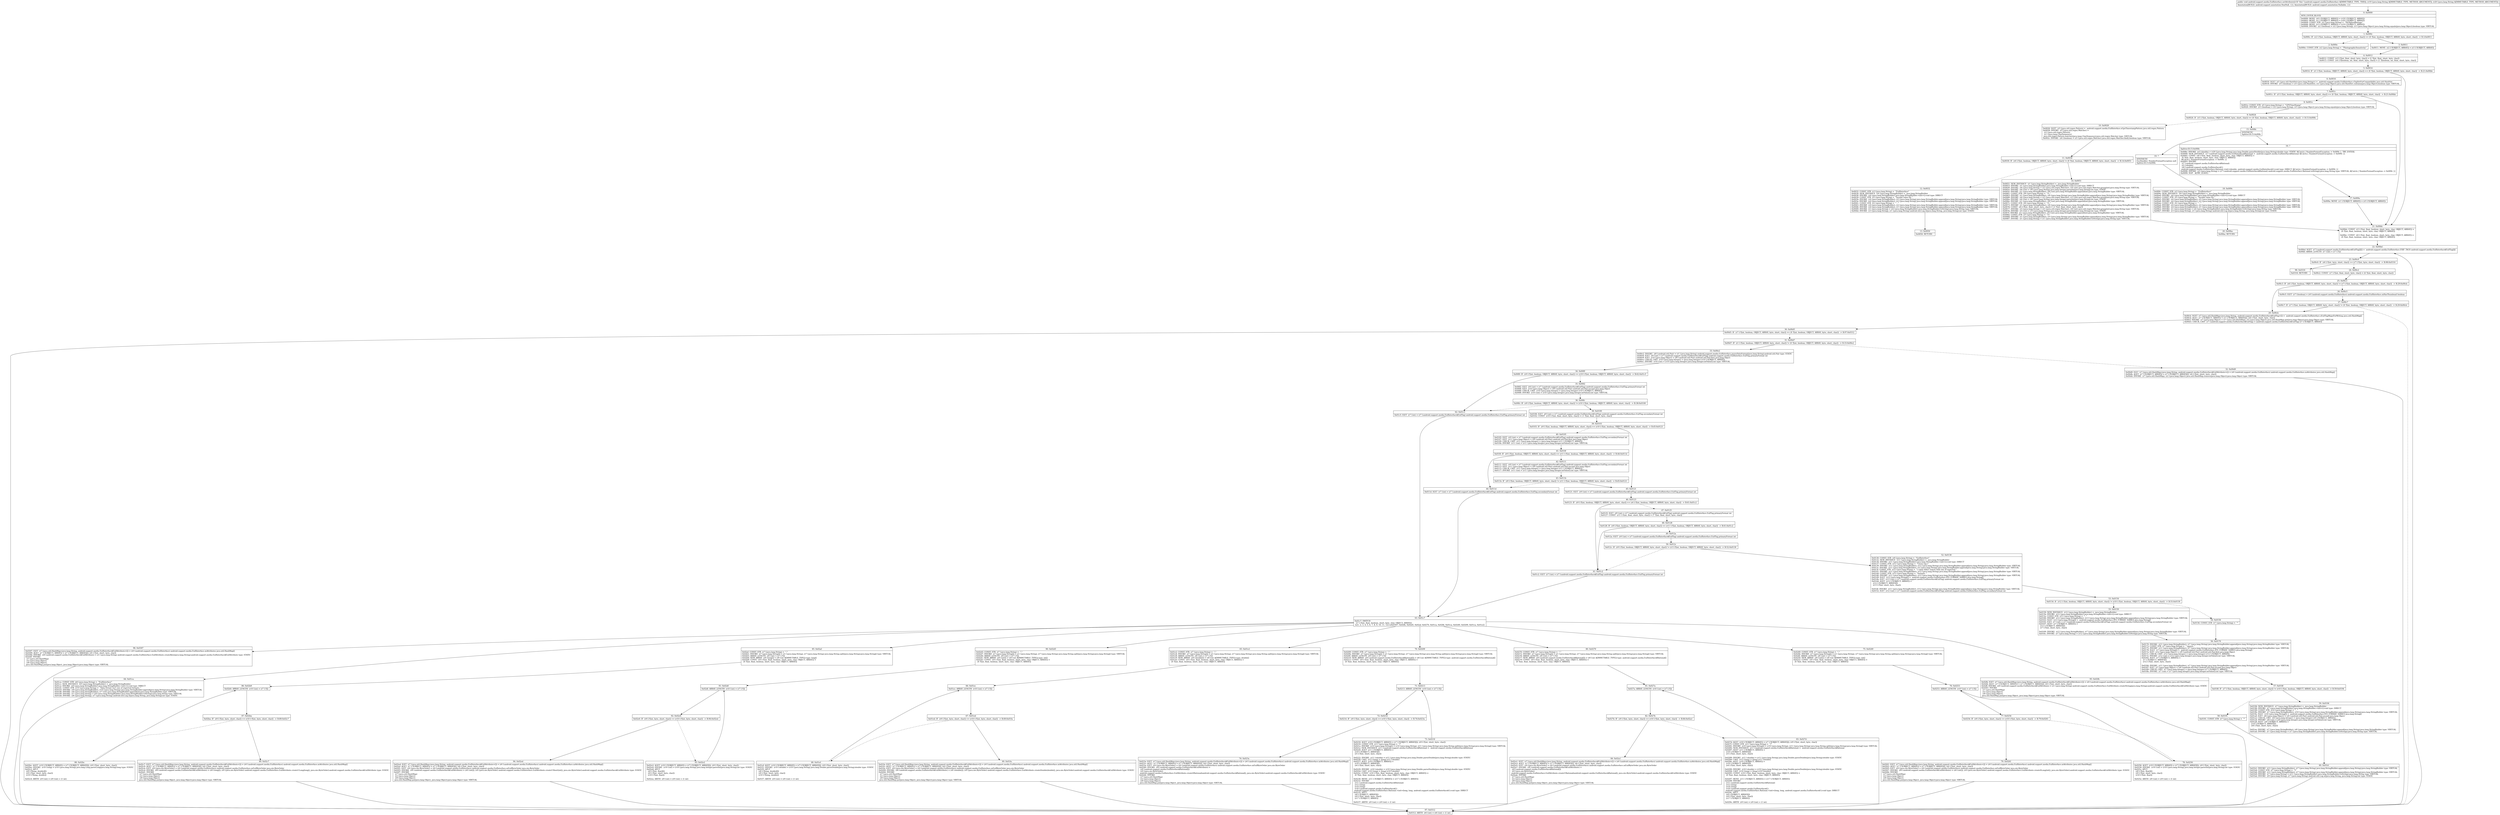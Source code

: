 digraph "CFG forandroid.support.media.ExifInterface.setAttribute(Ljava\/lang\/String;Ljava\/lang\/String;)V" {
Node_0 [shape=record,label="{0\:\ 0x0000|MTH_ENTER_BLOCK\l|0x0000: MOVE  (r0 I:?[OBJECT, ARRAY]) = (r18 I:?[OBJECT, ARRAY]) \l0x0002: MOVE  (r1 I:?[OBJECT, ARRAY]) = (r20 I:?[OBJECT, ARRAY]) \l0x0004: CONST_STR  (r2 I:java.lang.String) =  \"ISOSpeedRatings\" \l0x0006: MOVE  (r3 I:?[OBJECT, ARRAY]) = (r19 I:?[OBJECT, ARRAY]) \l0x0008: INVOKE  (r2 I:boolean) = (r2 I:java.lang.String), (r3 I:java.lang.Object) java.lang.String.equals(java.lang.Object):boolean type: VIRTUAL \l}"];
Node_1 [shape=record,label="{1\:\ 0x000c|0x000c: IF  (r2 I:?[int, boolean, OBJECT, ARRAY, byte, short, char]) == (0 ?[int, boolean, OBJECT, ARRAY, byte, short, char])  \-\> B:3:0x0011 \l}"];
Node_2 [shape=record,label="{2\:\ 0x000e|0x000e: CONST_STR  (r2 I:java.lang.String) =  \"PhotographicSensitivity\" \l}"];
Node_3 [shape=record,label="{3\:\ 0x0011|0x0011: MOVE  (r2 I:?[OBJECT, ARRAY]) = (r3 I:?[OBJECT, ARRAY]) \l}"];
Node_4 [shape=record,label="{4\:\ 0x0012|0x0012: CONST  (r3 I:?[int, float, short, byte, char]) = (2 ?[int, float, short, byte, char]) \l0x0013: CONST  (r4 I:?[boolean, int, float, short, byte, char]) = (1 ?[boolean, int, float, short, byte, char]) \l}"];
Node_5 [shape=record,label="{5\:\ 0x0014|0x0014: IF  (r1 I:?[int, boolean, OBJECT, ARRAY, byte, short, char]) == (0 ?[int, boolean, OBJECT, ARRAY, byte, short, char])  \-\> B:21:0x00bb \l}"];
Node_6 [shape=record,label="{6\:\ 0x0016|0x0016: SGET  (r5 I:java.util.HashSet\<java.lang.String\>) =  android.support.media.ExifInterface.sTagSetForCompatibility java.util.HashSet \l0x0018: INVOKE  (r5 I:boolean) = (r5 I:java.util.HashSet), (r2 I:java.lang.Object) java.util.HashSet.contains(java.lang.Object):boolean type: VIRTUAL \l}"];
Node_7 [shape=record,label="{7\:\ 0x001c|0x001c: IF  (r5 I:?[int, boolean, OBJECT, ARRAY, byte, short, char]) == (0 ?[int, boolean, OBJECT, ARRAY, byte, short, char])  \-\> B:21:0x00bb \l}"];
Node_8 [shape=record,label="{8\:\ 0x001e|0x001e: CONST_STR  (r5 I:java.lang.String) =  \"GPSTimeStamp\" \l0x0020: INVOKE  (r5 I:boolean) = (r2 I:java.lang.String), (r5 I:java.lang.Object) java.lang.String.equals(java.lang.Object):boolean type: VIRTUAL \l}"];
Node_9 [shape=record,label="{9\:\ 0x0024|0x0024: IF  (r5 I:?[int, boolean, OBJECT, ARRAY, byte, short, char]) == (0 ?[int, boolean, OBJECT, ARRAY, byte, short, char])  \-\> B:15:0x008c \l}"];
Node_10 [shape=record,label="{10\:\ 0x0026|0x0026: SGET  (r5 I:java.util.regex.Pattern) =  android.support.media.ExifInterface.sGpsTimestampPattern java.util.regex.Pattern \l0x0028: INVOKE  (r5 I:java.util.regex.Matcher) = \l  (r5 I:java.util.regex.Pattern)\l  (r1 I:java.lang.CharSequence)\l java.util.regex.Pattern.matcher(java.lang.CharSequence):java.util.regex.Matcher type: VIRTUAL \l0x002c: INVOKE  (r6 I:boolean) = (r5 I:java.util.regex.Matcher) java.util.regex.Matcher.find():boolean type: VIRTUAL \l}"];
Node_11 [shape=record,label="{11\:\ 0x0030|0x0030: IF  (r6 I:?[int, boolean, OBJECT, ARRAY, byte, short, char]) != (0 ?[int, boolean, OBJECT, ARRAY, byte, short, char])  \-\> B:14:0x0051 \l}"];
Node_12 [shape=record,label="{12\:\ 0x0032|0x0032: CONST_STR  (r3 I:java.lang.String) =  \"ExifInterface\" \l0x0034: NEW_INSTANCE  (r4 I:java.lang.StringBuilder) =  java.lang.StringBuilder \l0x0036: INVOKE  (r4 I:java.lang.StringBuilder) java.lang.StringBuilder.\<init\>():void type: DIRECT \l0x0039: CONST_STR  (r5 I:java.lang.String) =  \"Invalid value for \" \l0x003b: INVOKE  (r4 I:java.lang.StringBuilder), (r5 I:java.lang.String) java.lang.StringBuilder.append(java.lang.String):java.lang.StringBuilder type: VIRTUAL \l0x003e: INVOKE  (r4 I:java.lang.StringBuilder), (r2 I:java.lang.String) java.lang.StringBuilder.append(java.lang.String):java.lang.StringBuilder type: VIRTUAL \l0x0041: CONST_STR  (r2 I:java.lang.String) =  \" : \" \l0x0043: INVOKE  (r4 I:java.lang.StringBuilder), (r2 I:java.lang.String) java.lang.StringBuilder.append(java.lang.String):java.lang.StringBuilder type: VIRTUAL \l0x0046: INVOKE  (r4 I:java.lang.StringBuilder), (r1 I:java.lang.String) java.lang.StringBuilder.append(java.lang.String):java.lang.StringBuilder type: VIRTUAL \l0x0049: INVOKE  (r1 I:java.lang.String) = (r4 I:java.lang.StringBuilder) java.lang.StringBuilder.toString():java.lang.String type: VIRTUAL \l0x004d: INVOKE  (r3 I:java.lang.String), (r1 I:java.lang.String) android.util.Log.w(java.lang.String, java.lang.String):int type: STATIC \l}"];
Node_13 [shape=record,label="{13\:\ 0x0050|0x0050: RETURN   \l}"];
Node_14 [shape=record,label="{14\:\ 0x0051|0x0051: NEW_INSTANCE  (r1 I:java.lang.StringBuilder) =  java.lang.StringBuilder \l0x0053: INVOKE  (r1 I:java.lang.StringBuilder) java.lang.StringBuilder.\<init\>():void type: DIRECT \l0x0056: INVOKE  (r6 I:java.lang.String) = (r5 I:java.util.regex.Matcher), (r4 I:int) java.util.regex.Matcher.group(int):java.lang.String type: VIRTUAL \l0x005a: INVOKE  (r6 I:int) = (r6 I:java.lang.String) java.lang.Integer.parseInt(java.lang.String):int type: STATIC \l0x005e: INVOKE  (r1 I:java.lang.StringBuilder), (r6 I:int) java.lang.StringBuilder.append(int):java.lang.StringBuilder type: VIRTUAL \l0x0061: CONST_STR  (r6 I:java.lang.String) =  \"\/1,\" \l0x0063: INVOKE  (r1 I:java.lang.StringBuilder), (r6 I:java.lang.String) java.lang.StringBuilder.append(java.lang.String):java.lang.StringBuilder type: VIRTUAL \l0x0066: INVOKE  (r6 I:java.lang.String) = (r5 I:java.util.regex.Matcher), (r3 I:int) java.util.regex.Matcher.group(int):java.lang.String type: VIRTUAL \l0x006a: INVOKE  (r6 I:int) = (r6 I:java.lang.String) java.lang.Integer.parseInt(java.lang.String):int type: STATIC \l0x006e: INVOKE  (r1 I:java.lang.StringBuilder), (r6 I:int) java.lang.StringBuilder.append(int):java.lang.StringBuilder type: VIRTUAL \l0x0071: CONST_STR  (r6 I:java.lang.String) =  \"\/1,\" \l0x0073: INVOKE  (r1 I:java.lang.StringBuilder), (r6 I:java.lang.String) java.lang.StringBuilder.append(java.lang.String):java.lang.StringBuilder type: VIRTUAL \l0x0076: CONST  (r6 I:?[int, float, short, byte, char]) = (3 ?[int, float, short, byte, char]) \l0x0077: INVOKE  (r5 I:java.lang.String) = (r5 I:java.util.regex.Matcher), (r6 I:int) java.util.regex.Matcher.group(int):java.lang.String type: VIRTUAL \l0x007b: INVOKE  (r5 I:int) = (r5 I:java.lang.String) java.lang.Integer.parseInt(java.lang.String):int type: STATIC \l0x007f: INVOKE  (r1 I:java.lang.StringBuilder), (r5 I:int) java.lang.StringBuilder.append(int):java.lang.StringBuilder type: VIRTUAL \l0x0082: CONST_STR  (r5 I:java.lang.String) =  \"\/1\" \l0x0084: INVOKE  (r1 I:java.lang.StringBuilder), (r5 I:java.lang.String) java.lang.StringBuilder.append(java.lang.String):java.lang.StringBuilder type: VIRTUAL \l0x0087: INVOKE  (r1 I:java.lang.String) = (r1 I:java.lang.StringBuilder) java.lang.StringBuilder.toString():java.lang.String type: VIRTUAL \l}"];
Node_15 [shape=record,label="{15\:\ 0x008c|SYNTHETIC\lSplitter:B:15:0x008c\l}"];
Node_16 [shape=record,label="{16\:\ ?|Splitter:B:15:0x008c\l|0x008c: INVOKE  (r5 I:double) = (r20 I:java.lang.String) java.lang.Double.parseDouble(java.lang.String):double type: STATIC A[Catch:\{ NumberFormatException \-\> 0x009c \}, TRY_ENTER]\l0x0090: NEW_INSTANCE  (r7 I:android.support.media.ExifInterface$Rational) =  android.support.media.ExifInterface$Rational A[Catch:\{ NumberFormatException \-\> 0x009c \}]\l0x0092: CONST  (r8 I:?[int, float, boolean, short, byte, char, OBJECT, ARRAY]) = \l  (0 ?[int, float, boolean, short, byte, char, OBJECT, ARRAY])\l A[Catch:\{ NumberFormatException \-\> 0x009c \}]\l0x0093: INVOKE  \l  (r7 I:android.support.media.ExifInterface$Rational)\l  (r5 I:double)\l  (r8 I:android.support.media.ExifInterface$1)\l android.support.media.ExifInterface.Rational.\<init\>(double, android.support.media.ExifInterface$1):void type: DIRECT A[Catch:\{ NumberFormatException \-\> 0x009c \}]\l0x0096: INVOKE  (r5 I:java.lang.String) = (r7 I:android.support.media.ExifInterface$Rational) android.support.media.ExifInterface.Rational.toString():java.lang.String type: VIRTUAL A[Catch:\{ NumberFormatException \-\> 0x009c \}]\l0x0099: NOP   A[TRY_LEAVE]\l}"];
Node_17 [shape=record,label="{17\:\ 0x009a|0x009a: MOVE  (r1 I:?[OBJECT, ARRAY]) = (r5 I:?[OBJECT, ARRAY]) \l}"];
Node_18 [shape=record,label="{18\:\ 0x009c|0x009c: CONST_STR  (r3 I:java.lang.String) =  \"ExifInterface\" \l0x009e: NEW_INSTANCE  (r4 I:java.lang.StringBuilder) =  java.lang.StringBuilder \l0x00a0: INVOKE  (r4 I:java.lang.StringBuilder) java.lang.StringBuilder.\<init\>():void type: DIRECT \l0x00a3: CONST_STR  (r5 I:java.lang.String) =  \"Invalid value for \" \l0x00a5: INVOKE  (r4 I:java.lang.StringBuilder), (r5 I:java.lang.String) java.lang.StringBuilder.append(java.lang.String):java.lang.StringBuilder type: VIRTUAL \l0x00a8: INVOKE  (r4 I:java.lang.StringBuilder), (r2 I:java.lang.String) java.lang.StringBuilder.append(java.lang.String):java.lang.StringBuilder type: VIRTUAL \l0x00ab: CONST_STR  (r2 I:java.lang.String) =  \" : \" \l0x00ad: INVOKE  (r4 I:java.lang.StringBuilder), (r2 I:java.lang.String) java.lang.StringBuilder.append(java.lang.String):java.lang.StringBuilder type: VIRTUAL \l0x00b0: INVOKE  (r4 I:java.lang.StringBuilder), (r1 I:java.lang.String) java.lang.StringBuilder.append(java.lang.String):java.lang.StringBuilder type: VIRTUAL \l0x00b3: INVOKE  (r1 I:java.lang.String) = (r4 I:java.lang.StringBuilder) java.lang.StringBuilder.toString():java.lang.String type: VIRTUAL \l0x00b7: INVOKE  (r3 I:java.lang.String), (r1 I:java.lang.String) android.util.Log.w(java.lang.String, java.lang.String):int type: STATIC \l}"];
Node_19 [shape=record,label="{19\:\ ?|SYNTHETIC\lExcHandler: NumberFormatException null\lSplitter:B:15:0x008c\l}"];
Node_20 [shape=record,label="{20\:\ 0x00ba|0x00ba: RETURN   \l}"];
Node_21 [shape=record,label="{21\:\ 0x00bb|0x00bb: CONST  (r5 I:?[int, float, boolean, short, byte, char, OBJECT, ARRAY]) = \l  (0 ?[int, float, boolean, short, byte, char, OBJECT, ARRAY])\l \l0x00bc: CONST  (r6 I:?[int, float, boolean, short, byte, char, OBJECT, ARRAY]) = \l  (0 ?[int, float, boolean, short, byte, char, OBJECT, ARRAY])\l \l}"];
Node_22 [shape=record,label="{22\:\ 0x00bd|0x00bd: SGET  (r7 I:android.support.media.ExifInterface$ExifTag[][]) =  android.support.media.ExifInterface.EXIF_TAGS android.support.media.ExifInterface$ExifTag[][] \l0x00bf: ARRAY_LENGTH  (r7 I:int) = (r7 I:?[]) \l}"];
Node_23 [shape=record,label="{23\:\ 0x00c0|0x00c0: IF  (r6 I:?[int, byte, short, char]) \>= (r7 I:?[int, byte, short, char])  \-\> B:98:0x0316 \l}"];
Node_24 [shape=record,label="{24\:\ 0x00c2|0x00c2: CONST  (r7 I:?[int, float, short, byte, char]) = (4 ?[int, float, short, byte, char]) \l}"];
Node_25 [shape=record,label="{25\:\ 0x00c3|0x00c3: IF  (r6 I:?[int, boolean, OBJECT, ARRAY, byte, short, char]) != (r7 I:?[int, boolean, OBJECT, ARRAY, byte, short, char])  \-\> B:29:0x00cb \l}"];
Node_26 [shape=record,label="{26\:\ 0x00c5|0x00c5: IGET  (r7 I:boolean) = (r0 I:android.support.media.ExifInterface) android.support.media.ExifInterface.mHasThumbnail boolean \l}"];
Node_27 [shape=record,label="{27\:\ 0x00c7|0x00c7: IF  (r7 I:?[int, boolean, OBJECT, ARRAY, byte, short, char]) != (0 ?[int, boolean, OBJECT, ARRAY, byte, short, char])  \-\> B:29:0x00cb \l}"];
Node_29 [shape=record,label="{29\:\ 0x00cb|0x00cb: SGET  (r7 I:java.util.HashMap\<java.lang.String, android.support.media.ExifInterface$ExifTag\>[]) =  android.support.media.ExifInterface.sExifTagMapsForWriting java.util.HashMap[] \l0x00cd: AGET  (r7 I:?[OBJECT, ARRAY]) = (r7 I:?[OBJECT, ARRAY][]), (r6 I:?[int, short, byte, char]) \l0x00cf: INVOKE  (r7 I:java.lang.Object) = (r7 I:java.util.HashMap), (r2 I:java.lang.Object) java.util.HashMap.get(java.lang.Object):java.lang.Object type: VIRTUAL \l0x00d3: CHECK_CAST  (r7 I:android.support.media.ExifInterface$ExifTag) = (android.support.media.ExifInterface$ExifTag) (r7 I:?[OBJECT, ARRAY]) \l}"];
Node_30 [shape=record,label="{30\:\ 0x00d5|0x00d5: IF  (r7 I:?[int, boolean, OBJECT, ARRAY, byte, short, char]) == (0 ?[int, boolean, OBJECT, ARRAY, byte, short, char])  \-\> B:97:0x0312 \l}"];
Node_31 [shape=record,label="{31\:\ 0x00d7|0x00d7: IF  (r1 I:?[int, boolean, OBJECT, ARRAY, byte, short, char]) != (0 ?[int, boolean, OBJECT, ARRAY, byte, short, char])  \-\> B:33:0x00e2 \l}"];
Node_32 [shape=record,label="{32\:\ 0x00d9|0x00d9: IGET  (r7 I:java.util.HashMap\<java.lang.String, android.support.media.ExifInterface$ExifAttribute\>[]) = (r0 I:android.support.media.ExifInterface) android.support.media.ExifInterface.mAttributes java.util.HashMap[] \l0x00db: AGET  (r7 I:?[OBJECT, ARRAY]) = (r7 I:?[OBJECT, ARRAY][]), (r6 I:?[int, short, byte, char]) \l0x00dd: INVOKE  (r7 I:java.util.HashMap), (r2 I:java.lang.Object) java.util.HashMap.remove(java.lang.Object):java.lang.Object type: VIRTUAL \l}"];
Node_33 [shape=record,label="{33\:\ 0x00e2|0x00e2: INVOKE  (r8 I:android.util.Pair) = (r1 I:java.lang.String) android.support.media.ExifInterface.guessDataFormat(java.lang.String):android.util.Pair type: STATIC \l0x00e6: IGET  (r9 I:int) = (r7 I:android.support.media.ExifInterface$ExifTag) android.support.media.ExifInterface.ExifTag.primaryFormat int \l0x00e8: IGET  (r10 I:java.lang.Object) = (r8 I:android.util.Pair) android.util.Pair.first java.lang.Object \l0x00ea: CHECK_CAST  (r10 I:java.lang.Integer) = (java.lang.Integer) (r10 I:?[OBJECT, ARRAY]) \l0x00ec: INVOKE  (r10 I:int) = (r10 I:java.lang.Integer) java.lang.Integer.intValue():int type: VIRTUAL \l}"];
Node_34 [shape=record,label="{34\:\ 0x00f0|0x00f0: IF  (r9 I:?[int, boolean, OBJECT, ARRAY, byte, short, char]) == (r10 I:?[int, boolean, OBJECT, ARRAY, byte, short, char])  \-\> B:62:0x01c5 \l}"];
Node_35 [shape=record,label="{35\:\ 0x00f2|0x00f2: IGET  (r9 I:int) = (r7 I:android.support.media.ExifInterface$ExifTag) android.support.media.ExifInterface.ExifTag.primaryFormat int \l0x00f4: IGET  (r10 I:java.lang.Object) = (r8 I:android.util.Pair) android.util.Pair.second java.lang.Object \l0x00f6: CHECK_CAST  (r10 I:java.lang.Integer) = (java.lang.Integer) (r10 I:?[OBJECT, ARRAY]) \l0x00f8: INVOKE  (r10 I:int) = (r10 I:java.lang.Integer) java.lang.Integer.intValue():int type: VIRTUAL \l}"];
Node_36 [shape=record,label="{36\:\ 0x00fc|0x00fc: IF  (r9 I:?[int, boolean, OBJECT, ARRAY, byte, short, char]) != (r10 I:?[int, boolean, OBJECT, ARRAY, byte, short, char])  \-\> B:38:0x0100 \l}"];
Node_38 [shape=record,label="{38\:\ 0x0100|0x0100: IGET  (r9 I:int) = (r7 I:android.support.media.ExifInterface$ExifTag) android.support.media.ExifInterface.ExifTag.secondaryFormat int \l0x0102: CONST  (r10 I:?[int, float, short, byte, char]) = (\-1 ?[int, float, short, byte, char]) \l}"];
Node_39 [shape=record,label="{39\:\ 0x0103|0x0103: IF  (r9 I:?[int, boolean, OBJECT, ARRAY, byte, short, char]) == (r10 I:?[int, boolean, OBJECT, ARRAY, byte, short, char])  \-\> B:45:0x0121 \l}"];
Node_40 [shape=record,label="{40\:\ 0x0105|0x0105: IGET  (r9 I:int) = (r7 I:android.support.media.ExifInterface$ExifTag) android.support.media.ExifInterface.ExifTag.secondaryFormat int \l0x0107: IGET  (r11 I:java.lang.Object) = (r8 I:android.util.Pair) android.util.Pair.first java.lang.Object \l0x0109: CHECK_CAST  (r11 I:java.lang.Integer) = (java.lang.Integer) (r11 I:?[OBJECT, ARRAY]) \l0x010b: INVOKE  (r11 I:int) = (r11 I:java.lang.Integer) java.lang.Integer.intValue():int type: VIRTUAL \l}"];
Node_41 [shape=record,label="{41\:\ 0x010f|0x010f: IF  (r9 I:?[int, boolean, OBJECT, ARRAY, byte, short, char]) == (r11 I:?[int, boolean, OBJECT, ARRAY, byte, short, char])  \-\> B:44:0x011d \l}"];
Node_42 [shape=record,label="{42\:\ 0x0111|0x0111: IGET  (r9 I:int) = (r7 I:android.support.media.ExifInterface$ExifTag) android.support.media.ExifInterface.ExifTag.secondaryFormat int \l0x0113: IGET  (r11 I:java.lang.Object) = (r8 I:android.util.Pair) android.util.Pair.second java.lang.Object \l0x0115: CHECK_CAST  (r11 I:java.lang.Integer) = (java.lang.Integer) (r11 I:?[OBJECT, ARRAY]) \l0x0117: INVOKE  (r11 I:int) = (r11 I:java.lang.Integer) java.lang.Integer.intValue():int type: VIRTUAL \l}"];
Node_43 [shape=record,label="{43\:\ 0x011b|0x011b: IF  (r9 I:?[int, boolean, OBJECT, ARRAY, byte, short, char]) != (r11 I:?[int, boolean, OBJECT, ARRAY, byte, short, char])  \-\> B:45:0x0121 \l}"];
Node_44 [shape=record,label="{44\:\ 0x011d|0x011d: IGET  (r7 I:int) = (r7 I:android.support.media.ExifInterface$ExifTag) android.support.media.ExifInterface.ExifTag.secondaryFormat int \l}"];
Node_45 [shape=record,label="{45\:\ 0x0121|0x0121: IGET  (r9 I:int) = (r7 I:android.support.media.ExifInterface$ExifTag) android.support.media.ExifInterface.ExifTag.primaryFormat int \l}"];
Node_46 [shape=record,label="{46\:\ 0x0123|0x0123: IF  (r9 I:?[int, boolean, OBJECT, ARRAY, byte, short, char]) == (r4 I:?[int, boolean, OBJECT, ARRAY, byte, short, char])  \-\> B:61:0x01c2 \l}"];
Node_47 [shape=record,label="{47\:\ 0x0125|0x0125: IGET  (r9 I:int) = (r7 I:android.support.media.ExifInterface$ExifTag) android.support.media.ExifInterface.ExifTag.primaryFormat int \l0x0127: CONST  (r11 I:?[int, float, short, byte, char]) = (7 ?[int, float, short, byte, char]) \l}"];
Node_48 [shape=record,label="{48\:\ 0x0128|0x0128: IF  (r9 I:?[int, boolean, OBJECT, ARRAY, byte, short, char]) == (r11 I:?[int, boolean, OBJECT, ARRAY, byte, short, char])  \-\> B:61:0x01c2 \l}"];
Node_49 [shape=record,label="{49\:\ 0x012a|0x012a: IGET  (r9 I:int) = (r7 I:android.support.media.ExifInterface$ExifTag) android.support.media.ExifInterface.ExifTag.primaryFormat int \l}"];
Node_50 [shape=record,label="{50\:\ 0x012c|0x012c: IF  (r9 I:?[int, boolean, OBJECT, ARRAY, byte, short, char]) != (r3 I:?[int, boolean, OBJECT, ARRAY, byte, short, char])  \-\> B:52:0x0130 \l}"];
Node_52 [shape=record,label="{52\:\ 0x0130|0x0130: CONST_STR  (r9 I:java.lang.String) =  \"ExifInterface\" \l0x0132: NEW_INSTANCE  (r11 I:java.lang.StringBuilder) =  java.lang.StringBuilder \l0x0134: INVOKE  (r11 I:java.lang.StringBuilder) java.lang.StringBuilder.\<init\>():void type: DIRECT \l0x0137: CONST_STR  (r12 I:java.lang.String) =  \"Given tag (\" \l0x0139: INVOKE  (r11 I:java.lang.StringBuilder), (r12 I:java.lang.String) java.lang.StringBuilder.append(java.lang.String):java.lang.StringBuilder type: VIRTUAL \l0x013c: INVOKE  (r11 I:java.lang.StringBuilder), (r2 I:java.lang.String) java.lang.StringBuilder.append(java.lang.String):java.lang.StringBuilder type: VIRTUAL \l0x013f: CONST_STR  (r12 I:java.lang.String) =  \") value didn't match with one of expected \" \l0x0141: INVOKE  (r11 I:java.lang.StringBuilder), (r12 I:java.lang.String) java.lang.StringBuilder.append(java.lang.String):java.lang.StringBuilder type: VIRTUAL \l0x0144: CONST_STR  (r12 I:java.lang.String) =  \"formats: \" \l0x0146: INVOKE  (r11 I:java.lang.StringBuilder), (r12 I:java.lang.String) java.lang.StringBuilder.append(java.lang.String):java.lang.StringBuilder type: VIRTUAL \l0x0149: SGET  (r12 I:java.lang.String[]) =  android.support.media.ExifInterface.IFD_FORMAT_NAMES java.lang.String[] \l0x014b: IGET  (r13 I:int) = (r7 I:android.support.media.ExifInterface$ExifTag) android.support.media.ExifInterface.ExifTag.primaryFormat int \l0x014d: AGET  (r12 I:?[OBJECT, ARRAY]) = \l  (r12 I:?[OBJECT, ARRAY][])\l  (r13 I:?[int, short, byte, char])\l \l0x014f: INVOKE  (r11 I:java.lang.StringBuilder), (r12 I:java.lang.String) java.lang.StringBuilder.append(java.lang.String):java.lang.StringBuilder type: VIRTUAL \l0x0152: IGET  (r12 I:int) = (r7 I:android.support.media.ExifInterface$ExifTag) android.support.media.ExifInterface.ExifTag.secondaryFormat int \l}"];
Node_53 [shape=record,label="{53\:\ 0x0154|0x0154: IF  (r12 I:?[int, boolean, OBJECT, ARRAY, byte, short, char]) != (r10 I:?[int, boolean, OBJECT, ARRAY, byte, short, char])  \-\> B:55:0x0159 \l}"];
Node_54 [shape=record,label="{54\:\ 0x0156|0x0156: CONST_STR  (r7 I:java.lang.String) =  \"\" \l}"];
Node_55 [shape=record,label="{55\:\ 0x0159|0x0159: NEW_INSTANCE  (r12 I:java.lang.StringBuilder) =  java.lang.StringBuilder \l0x015b: INVOKE  (r12 I:java.lang.StringBuilder) java.lang.StringBuilder.\<init\>():void type: DIRECT \l0x015e: CONST_STR  (r13 I:java.lang.String) =  \", \" \l0x0160: INVOKE  (r12 I:java.lang.StringBuilder), (r13 I:java.lang.String) java.lang.StringBuilder.append(java.lang.String):java.lang.StringBuilder type: VIRTUAL \l0x0163: SGET  (r13 I:java.lang.String[]) =  android.support.media.ExifInterface.IFD_FORMAT_NAMES java.lang.String[] \l0x0165: IGET  (r7 I:int) = (r7 I:android.support.media.ExifInterface$ExifTag) android.support.media.ExifInterface.ExifTag.secondaryFormat int \l0x0167: AGET  (r7 I:?[OBJECT, ARRAY]) = \l  (r13 I:?[OBJECT, ARRAY][])\l  (r7 I:?[int, short, byte, char])\l \l0x0169: INVOKE  (r12 I:java.lang.StringBuilder), (r7 I:java.lang.String) java.lang.StringBuilder.append(java.lang.String):java.lang.StringBuilder type: VIRTUAL \l0x016c: INVOKE  (r7 I:java.lang.String) = (r12 I:java.lang.StringBuilder) java.lang.StringBuilder.toString():java.lang.String type: VIRTUAL \l}"];
Node_56 [shape=record,label="{56\:\ 0x0170|0x0170: INVOKE  (r11 I:java.lang.StringBuilder), (r7 I:java.lang.String) java.lang.StringBuilder.append(java.lang.String):java.lang.StringBuilder type: VIRTUAL \l0x0173: CONST_STR  (r7 I:java.lang.String) =  \" (guess: \" \l0x0175: INVOKE  (r11 I:java.lang.StringBuilder), (r7 I:java.lang.String) java.lang.StringBuilder.append(java.lang.String):java.lang.StringBuilder type: VIRTUAL \l0x0178: SGET  (r7 I:java.lang.String[]) =  android.support.media.ExifInterface.IFD_FORMAT_NAMES java.lang.String[] \l0x017a: IGET  (r12 I:java.lang.Object) = (r8 I:android.util.Pair) android.util.Pair.first java.lang.Object \l0x017c: CHECK_CAST  (r12 I:java.lang.Integer) = (java.lang.Integer) (r12 I:?[OBJECT, ARRAY]) \l0x017e: INVOKE  (r12 I:int) = (r12 I:java.lang.Integer) java.lang.Integer.intValue():int type: VIRTUAL \l0x0182: AGET  (r7 I:?[OBJECT, ARRAY]) = \l  (r7 I:?[OBJECT, ARRAY][])\l  (r12 I:?[int, short, byte, char])\l \l0x0184: INVOKE  (r11 I:java.lang.StringBuilder), (r7 I:java.lang.String) java.lang.StringBuilder.append(java.lang.String):java.lang.StringBuilder type: VIRTUAL \l0x0187: IGET  (r7 I:java.lang.Object) = (r8 I:android.util.Pair) android.util.Pair.second java.lang.Object \l0x0189: CHECK_CAST  (r7 I:java.lang.Integer) = (java.lang.Integer) (r7 I:?[OBJECT, ARRAY]) \l0x018b: INVOKE  (r7 I:int) = (r7 I:java.lang.Integer) java.lang.Integer.intValue():int type: VIRTUAL \l}"];
Node_57 [shape=record,label="{57\:\ 0x018f|0x018f: IF  (r7 I:?[int, boolean, OBJECT, ARRAY, byte, short, char]) != (r10 I:?[int, boolean, OBJECT, ARRAY, byte, short, char])  \-\> B:59:0x0194 \l}"];
Node_58 [shape=record,label="{58\:\ 0x0191|0x0191: CONST_STR  (r7 I:java.lang.String) =  \"\" \l}"];
Node_59 [shape=record,label="{59\:\ 0x0194|0x0194: NEW_INSTANCE  (r7 I:java.lang.StringBuilder) =  java.lang.StringBuilder \l0x0196: INVOKE  (r7 I:java.lang.StringBuilder) java.lang.StringBuilder.\<init\>():void type: DIRECT \l0x0199: CONST_STR  (r10 I:java.lang.String) =  \", \" \l0x019b: INVOKE  (r7 I:java.lang.StringBuilder), (r10 I:java.lang.String) java.lang.StringBuilder.append(java.lang.String):java.lang.StringBuilder type: VIRTUAL \l0x019e: SGET  (r10 I:java.lang.String[]) =  android.support.media.ExifInterface.IFD_FORMAT_NAMES java.lang.String[] \l0x01a0: IGET  (r8 I:java.lang.Object) = (r8 I:android.util.Pair) android.util.Pair.second java.lang.Object \l0x01a2: CHECK_CAST  (r8 I:java.lang.Integer) = (java.lang.Integer) (r8 I:?[OBJECT, ARRAY]) \l0x01a4: INVOKE  (r8 I:int) = (r8 I:java.lang.Integer) java.lang.Integer.intValue():int type: VIRTUAL \l0x01a8: AGET  (r8 I:?[OBJECT, ARRAY]) = \l  (r10 I:?[OBJECT, ARRAY][])\l  (r8 I:?[int, short, byte, char])\l \l0x01aa: INVOKE  (r7 I:java.lang.StringBuilder), (r8 I:java.lang.String) java.lang.StringBuilder.append(java.lang.String):java.lang.StringBuilder type: VIRTUAL \l0x01ad: INVOKE  (r7 I:java.lang.String) = (r7 I:java.lang.StringBuilder) java.lang.StringBuilder.toString():java.lang.String type: VIRTUAL \l}"];
Node_60 [shape=record,label="{60\:\ 0x01b1|0x01b1: INVOKE  (r11 I:java.lang.StringBuilder), (r7 I:java.lang.String) java.lang.StringBuilder.append(java.lang.String):java.lang.StringBuilder type: VIRTUAL \l0x01b4: CONST_STR  (r7 I:java.lang.String) =  \")\" \l0x01b6: INVOKE  (r11 I:java.lang.StringBuilder), (r7 I:java.lang.String) java.lang.StringBuilder.append(java.lang.String):java.lang.StringBuilder type: VIRTUAL \l0x01b9: INVOKE  (r7 I:java.lang.String) = (r11 I:java.lang.StringBuilder) java.lang.StringBuilder.toString():java.lang.String type: VIRTUAL \l0x01bd: INVOKE  (r9 I:java.lang.String), (r7 I:java.lang.String) android.util.Log.w(java.lang.String, java.lang.String):int type: STATIC \l}"];
Node_61 [shape=record,label="{61\:\ 0x01c2|0x01c2: IGET  (r7 I:int) = (r7 I:android.support.media.ExifInterface$ExifTag) android.support.media.ExifInterface.ExifTag.primaryFormat int \l}"];
Node_62 [shape=record,label="{62\:\ 0x01c5|0x01c5: IGET  (r7 I:int) = (r7 I:android.support.media.ExifInterface$ExifTag) android.support.media.ExifInterface.ExifTag.primaryFormat int \l}"];
Node_63 [shape=record,label="{63\:\ 0x01c7|0x01c7: SWITCH  \l  (r7 I:?[int, float, boolean, short, byte, char, OBJECT, ARRAY])\l k:[1, 2, 3, 4, 5, 6, 7, 8, 9, 10, 11, 12] t:[0x0307, 0x02fb, 0x02d5, 0x02af, 0x0270, 0x01ca, 0x02fb, 0x01ca, 0x0249, 0x0209, 0x01ca, 0x01e2] \l}"];
Node_64 [shape=record,label="{64\:\ 0x01ca|0x01ca: CONST_STR  (r8 I:java.lang.String) =  \"ExifInterface\" \l0x01cc: NEW_INSTANCE  (r9 I:java.lang.StringBuilder) =  java.lang.StringBuilder \l0x01ce: INVOKE  (r9 I:java.lang.StringBuilder) java.lang.StringBuilder.\<init\>():void type: DIRECT \l0x01d1: CONST_STR  (r10 I:java.lang.String) =  \"Data format isn't one of expected formats: \" \l0x01d3: INVOKE  (r9 I:java.lang.StringBuilder), (r10 I:java.lang.String) java.lang.StringBuilder.append(java.lang.String):java.lang.StringBuilder type: VIRTUAL \l0x01d6: INVOKE  (r9 I:java.lang.StringBuilder), (r7 I:int) java.lang.StringBuilder.append(int):java.lang.StringBuilder type: VIRTUAL \l0x01d9: INVOKE  (r7 I:java.lang.String) = (r9 I:java.lang.StringBuilder) java.lang.StringBuilder.toString():java.lang.String type: VIRTUAL \l0x01dd: INVOKE  (r8 I:java.lang.String), (r7 I:java.lang.String) android.util.Log.w(java.lang.String, java.lang.String):int type: STATIC \l}"];
Node_65 [shape=record,label="{65\:\ 0x01e2|0x01e2: CONST_STR  (r7 I:java.lang.String) =  \",\" \l0x01e4: INVOKE  (r7 I:java.lang.String[]) = (r1 I:java.lang.String), (r7 I:java.lang.String) java.lang.String.split(java.lang.String):java.lang.String[] type: VIRTUAL \l0x01e8: ARRAY_LENGTH  (r8 I:int) = (r7 I:?[]) \l0x01e9: NEW_ARRAY  (r8 I:double[]) = (r8 I:int A[IMMUTABLE_TYPE]) type: double[] \l0x01eb: CONST  (r9 I:?[int, float, boolean, short, byte, char, OBJECT, ARRAY]) = \l  (0 ?[int, float, boolean, short, byte, char, OBJECT, ARRAY])\l \l}"];
Node_66 [shape=record,label="{66\:\ 0x01ec|0x01ec: ARRAY_LENGTH  (r10 I:int) = (r7 I:?[]) \l}"];
Node_67 [shape=record,label="{67\:\ 0x01ed|0x01ed: IF  (r9 I:?[int, byte, short, char]) \>= (r10 I:?[int, byte, short, char])  \-\> B:69:0x01fa \l}"];
Node_68 [shape=record,label="{68\:\ 0x01ef|0x01ef: AGET  (r10 I:?[OBJECT, ARRAY]) = (r7 I:?[OBJECT, ARRAY][]), (r9 I:?[int, short, byte, char]) \l0x01f1: INVOKE  (r10 I:double) = (r10 I:java.lang.String) java.lang.Double.parseDouble(java.lang.String):double type: STATIC \l0x01f5: APUT  \l  (r8 I:?[long, double][])\l  (r9 I:?[int, short, byte, char])\l  (r10 I:?[long, double])\l \l0x01f7: ARITH  (r9 I:int) = (r9 I:int) + (1 int) \l}"];
Node_69 [shape=record,label="{69\:\ 0x01fa|0x01fa: IGET  (r7 I:java.util.HashMap\<java.lang.String, android.support.media.ExifInterface$ExifAttribute\>[]) = (r0 I:android.support.media.ExifInterface) android.support.media.ExifInterface.mAttributes java.util.HashMap[] \l0x01fc: AGET  (r7 I:?[OBJECT, ARRAY]) = (r7 I:?[OBJECT, ARRAY][]), (r6 I:?[int, short, byte, char]) \l0x01fe: IGET  (r9 I:java.nio.ByteOrder) = (r0 I:android.support.media.ExifInterface) android.support.media.ExifInterface.mExifByteOrder java.nio.ByteOrder \l0x0200: INVOKE  (r8 I:android.support.media.ExifInterface$ExifAttribute) = (r8 I:double[]), (r9 I:java.nio.ByteOrder) android.support.media.ExifInterface.ExifAttribute.createDouble(double[], java.nio.ByteOrder):android.support.media.ExifInterface$ExifAttribute type: STATIC \l0x0204: INVOKE  \l  (r7 I:java.util.HashMap)\l  (r2 I:java.lang.Object)\l  (r8 I:java.lang.Object)\l java.util.HashMap.put(java.lang.Object, java.lang.Object):java.lang.Object type: VIRTUAL \l}"];
Node_70 [shape=record,label="{70\:\ 0x0209|0x0209: CONST_STR  (r7 I:java.lang.String) =  \",\" \l0x020b: INVOKE  (r7 I:java.lang.String[]) = (r1 I:java.lang.String), (r7 I:java.lang.String) java.lang.String.split(java.lang.String):java.lang.String[] type: VIRTUAL \l0x020f: ARRAY_LENGTH  (r8 I:int) = (r7 I:?[]) \l0x0210: NEW_ARRAY  (r8 I:android.support.media.ExifInterface$Rational[]) = (r8 I:int A[IMMUTABLE_TYPE]) type: android.support.media.ExifInterface$Rational[] \l0x0212: CONST  (r9 I:?[int, float, boolean, short, byte, char, OBJECT, ARRAY]) = \l  (0 ?[int, float, boolean, short, byte, char, OBJECT, ARRAY])\l \l}"];
Node_71 [shape=record,label="{71\:\ 0x0213|0x0213: ARRAY_LENGTH  (r10 I:int) = (r7 I:?[]) \l}"];
Node_72 [shape=record,label="{72\:\ 0x0214|0x0214: IF  (r9 I:?[int, byte, short, char]) \>= (r10 I:?[int, byte, short, char])  \-\> B:74:0x023a \l}"];
Node_73 [shape=record,label="{73\:\ 0x0216|0x0216: AGET  (r10 I:?[OBJECT, ARRAY]) = (r7 I:?[OBJECT, ARRAY][]), (r9 I:?[int, short, byte, char]) \l0x0218: CONST_STR  (r11 I:java.lang.String) =  \"\/\" \l0x021a: INVOKE  (r10 I:java.lang.String[]) = (r10 I:java.lang.String), (r11 I:java.lang.String) java.lang.String.split(java.lang.String):java.lang.String[] type: VIRTUAL \l0x021e: NEW_INSTANCE  (r17 I:android.support.media.ExifInterface$Rational) =  android.support.media.ExifInterface$Rational \l0x0220: AGET  (r11 I:?[OBJECT, ARRAY]) = \l  (r10 I:?[OBJECT, ARRAY][])\l  (r5 I:?[int, short, byte, char])\l \l0x0222: INVOKE  (r11 I:double) = (r11 I:java.lang.String) java.lang.Double.parseDouble(java.lang.String):double type: STATIC \l0x0226: CAST  (r12 I:long) = (long) (r11 I:double) \l0x0227: AGET  (r10 I:?[OBJECT, ARRAY]) = \l  (r10 I:?[OBJECT, ARRAY][])\l  (r4 I:?[int, short, byte, char])\l \l0x0229: INVOKE  (r10 I:double) = (r10 I:java.lang.String) java.lang.Double.parseDouble(java.lang.String):double type: STATIC \l0x022d: CAST  (r14 I:long) = (long) (r10 I:double) \l0x022e: CONST  (r16 I:?[int, float, boolean, short, byte, char, OBJECT, ARRAY]) = \l  (0 ?[int, float, boolean, short, byte, char, OBJECT, ARRAY])\l \l0x0230: MOVE  (r11 I:?[OBJECT, ARRAY]) = (r17 I:?[OBJECT, ARRAY]) \l0x0232: INVOKE  \l  (r11 I:android.support.media.ExifInterface$Rational)\l  (r12 I:long)\l  (r14 I:long)\l  (r16 I:android.support.media.ExifInterface$1)\l android.support.media.ExifInterface.Rational.\<init\>(long, long, android.support.media.ExifInterface$1):void type: DIRECT \l0x0235: APUT  \l  (r8 I:?[OBJECT, ARRAY][])\l  (r9 I:?[int, short, byte, char])\l  (r17 I:?[OBJECT, ARRAY])\l \l0x0237: ARITH  (r9 I:int) = (r9 I:int) + (1 int) \l}"];
Node_74 [shape=record,label="{74\:\ 0x023a|0x023a: IGET  (r7 I:java.util.HashMap\<java.lang.String, android.support.media.ExifInterface$ExifAttribute\>[]) = (r0 I:android.support.media.ExifInterface) android.support.media.ExifInterface.mAttributes java.util.HashMap[] \l0x023c: AGET  (r7 I:?[OBJECT, ARRAY]) = (r7 I:?[OBJECT, ARRAY][]), (r6 I:?[int, short, byte, char]) \l0x023e: IGET  (r9 I:java.nio.ByteOrder) = (r0 I:android.support.media.ExifInterface) android.support.media.ExifInterface.mExifByteOrder java.nio.ByteOrder \l0x0240: INVOKE  (r8 I:android.support.media.ExifInterface$ExifAttribute) = \l  (r8 I:android.support.media.ExifInterface$Rational[])\l  (r9 I:java.nio.ByteOrder)\l android.support.media.ExifInterface.ExifAttribute.createSRational(android.support.media.ExifInterface$Rational[], java.nio.ByteOrder):android.support.media.ExifInterface$ExifAttribute type: STATIC \l0x0244: INVOKE  \l  (r7 I:java.util.HashMap)\l  (r2 I:java.lang.Object)\l  (r8 I:java.lang.Object)\l java.util.HashMap.put(java.lang.Object, java.lang.Object):java.lang.Object type: VIRTUAL \l}"];
Node_75 [shape=record,label="{75\:\ 0x0249|0x0249: CONST_STR  (r7 I:java.lang.String) =  \",\" \l0x024b: INVOKE  (r7 I:java.lang.String[]) = (r1 I:java.lang.String), (r7 I:java.lang.String) java.lang.String.split(java.lang.String):java.lang.String[] type: VIRTUAL \l0x024f: ARRAY_LENGTH  (r8 I:int) = (r7 I:?[]) \l0x0250: NEW_ARRAY  (r8 I:int[]) = (r8 I:int A[IMMUTABLE_TYPE]) type: int[] \l0x0252: CONST  (r9 I:?[int, float, boolean, short, byte, char, OBJECT, ARRAY]) = \l  (0 ?[int, float, boolean, short, byte, char, OBJECT, ARRAY])\l \l}"];
Node_76 [shape=record,label="{76\:\ 0x0253|0x0253: ARRAY_LENGTH  (r10 I:int) = (r7 I:?[]) \l}"];
Node_77 [shape=record,label="{77\:\ 0x0254|0x0254: IF  (r9 I:?[int, byte, short, char]) \>= (r10 I:?[int, byte, short, char])  \-\> B:79:0x0261 \l}"];
Node_78 [shape=record,label="{78\:\ 0x0256|0x0256: AGET  (r10 I:?[OBJECT, ARRAY]) = (r7 I:?[OBJECT, ARRAY][]), (r9 I:?[int, short, byte, char]) \l0x0258: INVOKE  (r10 I:int) = (r10 I:java.lang.String) java.lang.Integer.parseInt(java.lang.String):int type: STATIC \l0x025c: APUT  \l  (r8 I:?[int, float][])\l  (r9 I:?[int, short, byte, char])\l  (r10 I:?[int, float])\l \l0x025e: ARITH  (r9 I:int) = (r9 I:int) + (1 int) \l}"];
Node_79 [shape=record,label="{79\:\ 0x0261|0x0261: IGET  (r7 I:java.util.HashMap\<java.lang.String, android.support.media.ExifInterface$ExifAttribute\>[]) = (r0 I:android.support.media.ExifInterface) android.support.media.ExifInterface.mAttributes java.util.HashMap[] \l0x0263: AGET  (r7 I:?[OBJECT, ARRAY]) = (r7 I:?[OBJECT, ARRAY][]), (r6 I:?[int, short, byte, char]) \l0x0265: IGET  (r9 I:java.nio.ByteOrder) = (r0 I:android.support.media.ExifInterface) android.support.media.ExifInterface.mExifByteOrder java.nio.ByteOrder \l0x0267: INVOKE  (r8 I:android.support.media.ExifInterface$ExifAttribute) = (r8 I:int[]), (r9 I:java.nio.ByteOrder) android.support.media.ExifInterface.ExifAttribute.createSLong(int[], java.nio.ByteOrder):android.support.media.ExifInterface$ExifAttribute type: STATIC \l0x026b: INVOKE  \l  (r7 I:java.util.HashMap)\l  (r2 I:java.lang.Object)\l  (r8 I:java.lang.Object)\l java.util.HashMap.put(java.lang.Object, java.lang.Object):java.lang.Object type: VIRTUAL \l}"];
Node_80 [shape=record,label="{80\:\ 0x0270|0x0270: CONST_STR  (r7 I:java.lang.String) =  \",\" \l0x0272: INVOKE  (r7 I:java.lang.String[]) = (r1 I:java.lang.String), (r7 I:java.lang.String) java.lang.String.split(java.lang.String):java.lang.String[] type: VIRTUAL \l0x0276: ARRAY_LENGTH  (r8 I:int) = (r7 I:?[]) \l0x0277: NEW_ARRAY  (r8 I:android.support.media.ExifInterface$Rational[]) = (r8 I:int A[IMMUTABLE_TYPE]) type: android.support.media.ExifInterface$Rational[] \l0x0279: CONST  (r9 I:?[int, float, boolean, short, byte, char, OBJECT, ARRAY]) = \l  (0 ?[int, float, boolean, short, byte, char, OBJECT, ARRAY])\l \l}"];
Node_81 [shape=record,label="{81\:\ 0x027a|0x027a: ARRAY_LENGTH  (r10 I:int) = (r7 I:?[]) \l}"];
Node_82 [shape=record,label="{82\:\ 0x027b|0x027b: IF  (r9 I:?[int, byte, short, char]) \>= (r10 I:?[int, byte, short, char])  \-\> B:84:0x02a1 \l}"];
Node_83 [shape=record,label="{83\:\ 0x027d|0x027d: AGET  (r10 I:?[OBJECT, ARRAY]) = (r7 I:?[OBJECT, ARRAY][]), (r9 I:?[int, short, byte, char]) \l0x027f: CONST_STR  (r11 I:java.lang.String) =  \"\/\" \l0x0281: INVOKE  (r10 I:java.lang.String[]) = (r10 I:java.lang.String), (r11 I:java.lang.String) java.lang.String.split(java.lang.String):java.lang.String[] type: VIRTUAL \l0x0285: NEW_INSTANCE  (r17 I:android.support.media.ExifInterface$Rational) =  android.support.media.ExifInterface$Rational \l0x0287: AGET  (r11 I:?[OBJECT, ARRAY]) = \l  (r10 I:?[OBJECT, ARRAY][])\l  (r5 I:?[int, short, byte, char])\l \l0x0289: INVOKE  (r11 I:double) = (r11 I:java.lang.String) java.lang.Double.parseDouble(java.lang.String):double type: STATIC \l0x028d: CAST  (r12 I:long) = (long) (r11 I:double) \l0x028e: AGET  (r10 I:?[OBJECT, ARRAY]) = \l  (r10 I:?[OBJECT, ARRAY][])\l  (r4 I:?[int, short, byte, char])\l \l0x0290: INVOKE  (r10 I:double) = (r10 I:java.lang.String) java.lang.Double.parseDouble(java.lang.String):double type: STATIC \l0x0294: CAST  (r14 I:long) = (long) (r10 I:double) \l0x0295: CONST  (r16 I:?[int, float, boolean, short, byte, char, OBJECT, ARRAY]) = \l  (0 ?[int, float, boolean, short, byte, char, OBJECT, ARRAY])\l \l0x0297: MOVE  (r11 I:?[OBJECT, ARRAY]) = (r17 I:?[OBJECT, ARRAY]) \l0x0299: INVOKE  \l  (r11 I:android.support.media.ExifInterface$Rational)\l  (r12 I:long)\l  (r14 I:long)\l  (r16 I:android.support.media.ExifInterface$1)\l android.support.media.ExifInterface.Rational.\<init\>(long, long, android.support.media.ExifInterface$1):void type: DIRECT \l0x029c: APUT  \l  (r8 I:?[OBJECT, ARRAY][])\l  (r9 I:?[int, short, byte, char])\l  (r17 I:?[OBJECT, ARRAY])\l \l0x029e: ARITH  (r9 I:int) = (r9 I:int) + (1 int) \l}"];
Node_84 [shape=record,label="{84\:\ 0x02a1|0x02a1: IGET  (r7 I:java.util.HashMap\<java.lang.String, android.support.media.ExifInterface$ExifAttribute\>[]) = (r0 I:android.support.media.ExifInterface) android.support.media.ExifInterface.mAttributes java.util.HashMap[] \l0x02a3: AGET  (r7 I:?[OBJECT, ARRAY]) = (r7 I:?[OBJECT, ARRAY][]), (r6 I:?[int, short, byte, char]) \l0x02a5: IGET  (r9 I:java.nio.ByteOrder) = (r0 I:android.support.media.ExifInterface) android.support.media.ExifInterface.mExifByteOrder java.nio.ByteOrder \l0x02a7: INVOKE  (r8 I:android.support.media.ExifInterface$ExifAttribute) = \l  (r8 I:android.support.media.ExifInterface$Rational[])\l  (r9 I:java.nio.ByteOrder)\l android.support.media.ExifInterface.ExifAttribute.createURational(android.support.media.ExifInterface$Rational[], java.nio.ByteOrder):android.support.media.ExifInterface$ExifAttribute type: STATIC \l0x02ab: INVOKE  \l  (r7 I:java.util.HashMap)\l  (r2 I:java.lang.Object)\l  (r8 I:java.lang.Object)\l java.util.HashMap.put(java.lang.Object, java.lang.Object):java.lang.Object type: VIRTUAL \l}"];
Node_85 [shape=record,label="{85\:\ 0x02af|0x02af: CONST_STR  (r7 I:java.lang.String) =  \",\" \l0x02b1: INVOKE  (r7 I:java.lang.String[]) = (r1 I:java.lang.String), (r7 I:java.lang.String) java.lang.String.split(java.lang.String):java.lang.String[] type: VIRTUAL \l0x02b5: ARRAY_LENGTH  (r8 I:int) = (r7 I:?[]) \l0x02b6: NEW_ARRAY  (r8 I:long[]) = (r8 I:int A[IMMUTABLE_TYPE]) type: long[] \l0x02b8: CONST  (r9 I:?[int, float, boolean, short, byte, char, OBJECT, ARRAY]) = \l  (0 ?[int, float, boolean, short, byte, char, OBJECT, ARRAY])\l \l}"];
Node_86 [shape=record,label="{86\:\ 0x02b9|0x02b9: ARRAY_LENGTH  (r10 I:int) = (r7 I:?[]) \l}"];
Node_87 [shape=record,label="{87\:\ 0x02ba|0x02ba: IF  (r9 I:?[int, byte, short, char]) \>= (r10 I:?[int, byte, short, char])  \-\> B:89:0x02c7 \l}"];
Node_88 [shape=record,label="{88\:\ 0x02bc|0x02bc: AGET  (r10 I:?[OBJECT, ARRAY]) = (r7 I:?[OBJECT, ARRAY][]), (r9 I:?[int, short, byte, char]) \l0x02be: INVOKE  (r10 I:long) = (r10 I:java.lang.String) java.lang.Long.parseLong(java.lang.String):long type: STATIC \l0x02c2: APUT  \l  (r8 I:?[long, double][])\l  (r9 I:?[int, short, byte, char])\l  (r10 I:?[long, double])\l \l0x02c4: ARITH  (r9 I:int) = (r9 I:int) + (1 int) \l}"];
Node_89 [shape=record,label="{89\:\ 0x02c7|0x02c7: IGET  (r7 I:java.util.HashMap\<java.lang.String, android.support.media.ExifInterface$ExifAttribute\>[]) = (r0 I:android.support.media.ExifInterface) android.support.media.ExifInterface.mAttributes java.util.HashMap[] \l0x02c9: AGET  (r7 I:?[OBJECT, ARRAY]) = (r7 I:?[OBJECT, ARRAY][]), (r6 I:?[int, short, byte, char]) \l0x02cb: IGET  (r9 I:java.nio.ByteOrder) = (r0 I:android.support.media.ExifInterface) android.support.media.ExifInterface.mExifByteOrder java.nio.ByteOrder \l0x02cd: INVOKE  (r8 I:android.support.media.ExifInterface$ExifAttribute) = (r8 I:long[]), (r9 I:java.nio.ByteOrder) android.support.media.ExifInterface.ExifAttribute.createULong(long[], java.nio.ByteOrder):android.support.media.ExifInterface$ExifAttribute type: STATIC \l0x02d1: INVOKE  \l  (r7 I:java.util.HashMap)\l  (r2 I:java.lang.Object)\l  (r8 I:java.lang.Object)\l java.util.HashMap.put(java.lang.Object, java.lang.Object):java.lang.Object type: VIRTUAL \l}"];
Node_90 [shape=record,label="{90\:\ 0x02d5|0x02d5: CONST_STR  (r7 I:java.lang.String) =  \",\" \l0x02d7: INVOKE  (r7 I:java.lang.String[]) = (r1 I:java.lang.String), (r7 I:java.lang.String) java.lang.String.split(java.lang.String):java.lang.String[] type: VIRTUAL \l0x02db: ARRAY_LENGTH  (r8 I:int) = (r7 I:?[]) \l0x02dc: NEW_ARRAY  (r8 I:int[]) = (r8 I:int A[IMMUTABLE_TYPE]) type: int[] \l0x02de: CONST  (r9 I:?[int, float, boolean, short, byte, char, OBJECT, ARRAY]) = \l  (0 ?[int, float, boolean, short, byte, char, OBJECT, ARRAY])\l \l}"];
Node_91 [shape=record,label="{91\:\ 0x02df|0x02df: ARRAY_LENGTH  (r10 I:int) = (r7 I:?[]) \l}"];
Node_92 [shape=record,label="{92\:\ 0x02e0|0x02e0: IF  (r9 I:?[int, byte, short, char]) \>= (r10 I:?[int, byte, short, char])  \-\> B:94:0x02ed \l}"];
Node_93 [shape=record,label="{93\:\ 0x02e2|0x02e2: AGET  (r10 I:?[OBJECT, ARRAY]) = (r7 I:?[OBJECT, ARRAY][]), (r9 I:?[int, short, byte, char]) \l0x02e4: INVOKE  (r10 I:int) = (r10 I:java.lang.String) java.lang.Integer.parseInt(java.lang.String):int type: STATIC \l0x02e8: APUT  \l  (r8 I:?[int, float][])\l  (r9 I:?[int, short, byte, char])\l  (r10 I:?[int, float])\l \l0x02ea: ARITH  (r9 I:int) = (r9 I:int) + (1 int) \l}"];
Node_94 [shape=record,label="{94\:\ 0x02ed|0x02ed: IGET  (r7 I:java.util.HashMap\<java.lang.String, android.support.media.ExifInterface$ExifAttribute\>[]) = (r0 I:android.support.media.ExifInterface) android.support.media.ExifInterface.mAttributes java.util.HashMap[] \l0x02ef: AGET  (r7 I:?[OBJECT, ARRAY]) = (r7 I:?[OBJECT, ARRAY][]), (r6 I:?[int, short, byte, char]) \l0x02f1: IGET  (r9 I:java.nio.ByteOrder) = (r0 I:android.support.media.ExifInterface) android.support.media.ExifInterface.mExifByteOrder java.nio.ByteOrder \l0x02f3: INVOKE  (r8 I:android.support.media.ExifInterface$ExifAttribute) = (r8 I:int[]), (r9 I:java.nio.ByteOrder) android.support.media.ExifInterface.ExifAttribute.createUShort(int[], java.nio.ByteOrder):android.support.media.ExifInterface$ExifAttribute type: STATIC \l0x02f7: INVOKE  \l  (r7 I:java.util.HashMap)\l  (r2 I:java.lang.Object)\l  (r8 I:java.lang.Object)\l java.util.HashMap.put(java.lang.Object, java.lang.Object):java.lang.Object type: VIRTUAL \l}"];
Node_95 [shape=record,label="{95\:\ 0x02fb|0x02fb: IGET  (r7 I:java.util.HashMap\<java.lang.String, android.support.media.ExifInterface$ExifAttribute\>[]) = (r0 I:android.support.media.ExifInterface) android.support.media.ExifInterface.mAttributes java.util.HashMap[] \l0x02fd: AGET  (r7 I:?[OBJECT, ARRAY]) = (r7 I:?[OBJECT, ARRAY][]), (r6 I:?[int, short, byte, char]) \l0x02ff: INVOKE  (r8 I:android.support.media.ExifInterface$ExifAttribute) = (r1 I:java.lang.String) android.support.media.ExifInterface.ExifAttribute.createString(java.lang.String):android.support.media.ExifInterface$ExifAttribute type: STATIC \l0x0303: INVOKE  \l  (r7 I:java.util.HashMap)\l  (r2 I:java.lang.Object)\l  (r8 I:java.lang.Object)\l java.util.HashMap.put(java.lang.Object, java.lang.Object):java.lang.Object type: VIRTUAL \l}"];
Node_96 [shape=record,label="{96\:\ 0x0307|0x0307: IGET  (r7 I:java.util.HashMap\<java.lang.String, android.support.media.ExifInterface$ExifAttribute\>[]) = (r0 I:android.support.media.ExifInterface) android.support.media.ExifInterface.mAttributes java.util.HashMap[] \l0x0309: AGET  (r7 I:?[OBJECT, ARRAY]) = (r7 I:?[OBJECT, ARRAY][]), (r6 I:?[int, short, byte, char]) \l0x030b: INVOKE  (r8 I:android.support.media.ExifInterface$ExifAttribute) = (r1 I:java.lang.String) android.support.media.ExifInterface.ExifAttribute.createByte(java.lang.String):android.support.media.ExifInterface$ExifAttribute type: STATIC \l0x030f: INVOKE  \l  (r7 I:java.util.HashMap)\l  (r2 I:java.lang.Object)\l  (r8 I:java.lang.Object)\l java.util.HashMap.put(java.lang.Object, java.lang.Object):java.lang.Object type: VIRTUAL \l}"];
Node_97 [shape=record,label="{97\:\ 0x0312|0x0312: ARITH  (r6 I:int) = (r6 I:int) + (1 int) \l}"];
Node_98 [shape=record,label="{98\:\ 0x0316|0x0316: RETURN   \l}"];
MethodNode[shape=record,label="{public void android.support.media.ExifInterface.setAttribute((r18 'this' I:android.support.media.ExifInterface A[IMMUTABLE_TYPE, THIS]), (r19 I:java.lang.String A[IMMUTABLE_TYPE, METHOD_ARGUMENT]), (r20 I:java.lang.String A[IMMUTABLE_TYPE, METHOD_ARGUMENT]))  | Annotation[BUILD, android.support.annotation.NonNull, \{\}], Annotation[BUILD, android.support.annotation.Nullable, \{\}]\l}"];
MethodNode -> Node_0;
Node_0 -> Node_1;
Node_1 -> Node_2[style=dashed];
Node_1 -> Node_3;
Node_2 -> Node_4;
Node_3 -> Node_4;
Node_4 -> Node_5;
Node_5 -> Node_6[style=dashed];
Node_5 -> Node_21;
Node_6 -> Node_7;
Node_7 -> Node_8[style=dashed];
Node_7 -> Node_21;
Node_8 -> Node_9;
Node_9 -> Node_10[style=dashed];
Node_9 -> Node_15;
Node_10 -> Node_11;
Node_11 -> Node_12[style=dashed];
Node_11 -> Node_14;
Node_12 -> Node_13;
Node_14 -> Node_21;
Node_15 -> Node_16;
Node_15 -> Node_19;
Node_16 -> Node_17;
Node_17 -> Node_21;
Node_18 -> Node_20;
Node_19 -> Node_18;
Node_21 -> Node_22;
Node_22 -> Node_23;
Node_23 -> Node_24[style=dashed];
Node_23 -> Node_98;
Node_24 -> Node_25;
Node_25 -> Node_26[style=dashed];
Node_25 -> Node_29;
Node_26 -> Node_27;
Node_27 -> Node_29;
Node_27 -> Node_97[style=dashed];
Node_29 -> Node_30;
Node_30 -> Node_31[style=dashed];
Node_30 -> Node_97;
Node_31 -> Node_32[style=dashed];
Node_31 -> Node_33;
Node_32 -> Node_97;
Node_33 -> Node_34;
Node_34 -> Node_35[style=dashed];
Node_34 -> Node_62;
Node_35 -> Node_36;
Node_36 -> Node_38;
Node_36 -> Node_62[style=dashed];
Node_38 -> Node_39;
Node_39 -> Node_40[style=dashed];
Node_39 -> Node_45;
Node_40 -> Node_41;
Node_41 -> Node_42[style=dashed];
Node_41 -> Node_44;
Node_42 -> Node_43;
Node_43 -> Node_44[style=dashed];
Node_43 -> Node_45;
Node_44 -> Node_63;
Node_45 -> Node_46;
Node_46 -> Node_47[style=dashed];
Node_46 -> Node_61;
Node_47 -> Node_48;
Node_48 -> Node_49[style=dashed];
Node_48 -> Node_61;
Node_49 -> Node_50;
Node_50 -> Node_52;
Node_50 -> Node_61[style=dashed];
Node_52 -> Node_53;
Node_53 -> Node_54[style=dashed];
Node_53 -> Node_55;
Node_54 -> Node_56;
Node_55 -> Node_56;
Node_56 -> Node_57;
Node_57 -> Node_58[style=dashed];
Node_57 -> Node_59;
Node_58 -> Node_60;
Node_59 -> Node_60;
Node_60 -> Node_97;
Node_61 -> Node_63;
Node_62 -> Node_63;
Node_63 -> Node_64;
Node_63 -> Node_65;
Node_63 -> Node_70;
Node_63 -> Node_75;
Node_63 -> Node_80;
Node_63 -> Node_85;
Node_63 -> Node_90;
Node_63 -> Node_95;
Node_63 -> Node_96;
Node_64 -> Node_97;
Node_65 -> Node_66;
Node_66 -> Node_67;
Node_67 -> Node_68[style=dashed];
Node_67 -> Node_69;
Node_68 -> Node_66;
Node_69 -> Node_97;
Node_70 -> Node_71;
Node_71 -> Node_72;
Node_72 -> Node_73[style=dashed];
Node_72 -> Node_74;
Node_73 -> Node_71;
Node_74 -> Node_97;
Node_75 -> Node_76;
Node_76 -> Node_77;
Node_77 -> Node_78[style=dashed];
Node_77 -> Node_79;
Node_78 -> Node_76;
Node_79 -> Node_97;
Node_80 -> Node_81;
Node_81 -> Node_82;
Node_82 -> Node_83[style=dashed];
Node_82 -> Node_84;
Node_83 -> Node_81;
Node_84 -> Node_97;
Node_85 -> Node_86;
Node_86 -> Node_87;
Node_87 -> Node_88[style=dashed];
Node_87 -> Node_89;
Node_88 -> Node_86;
Node_89 -> Node_97;
Node_90 -> Node_91;
Node_91 -> Node_92;
Node_92 -> Node_93[style=dashed];
Node_92 -> Node_94;
Node_93 -> Node_91;
Node_94 -> Node_97;
Node_95 -> Node_97;
Node_96 -> Node_97;
Node_97 -> Node_22;
}

